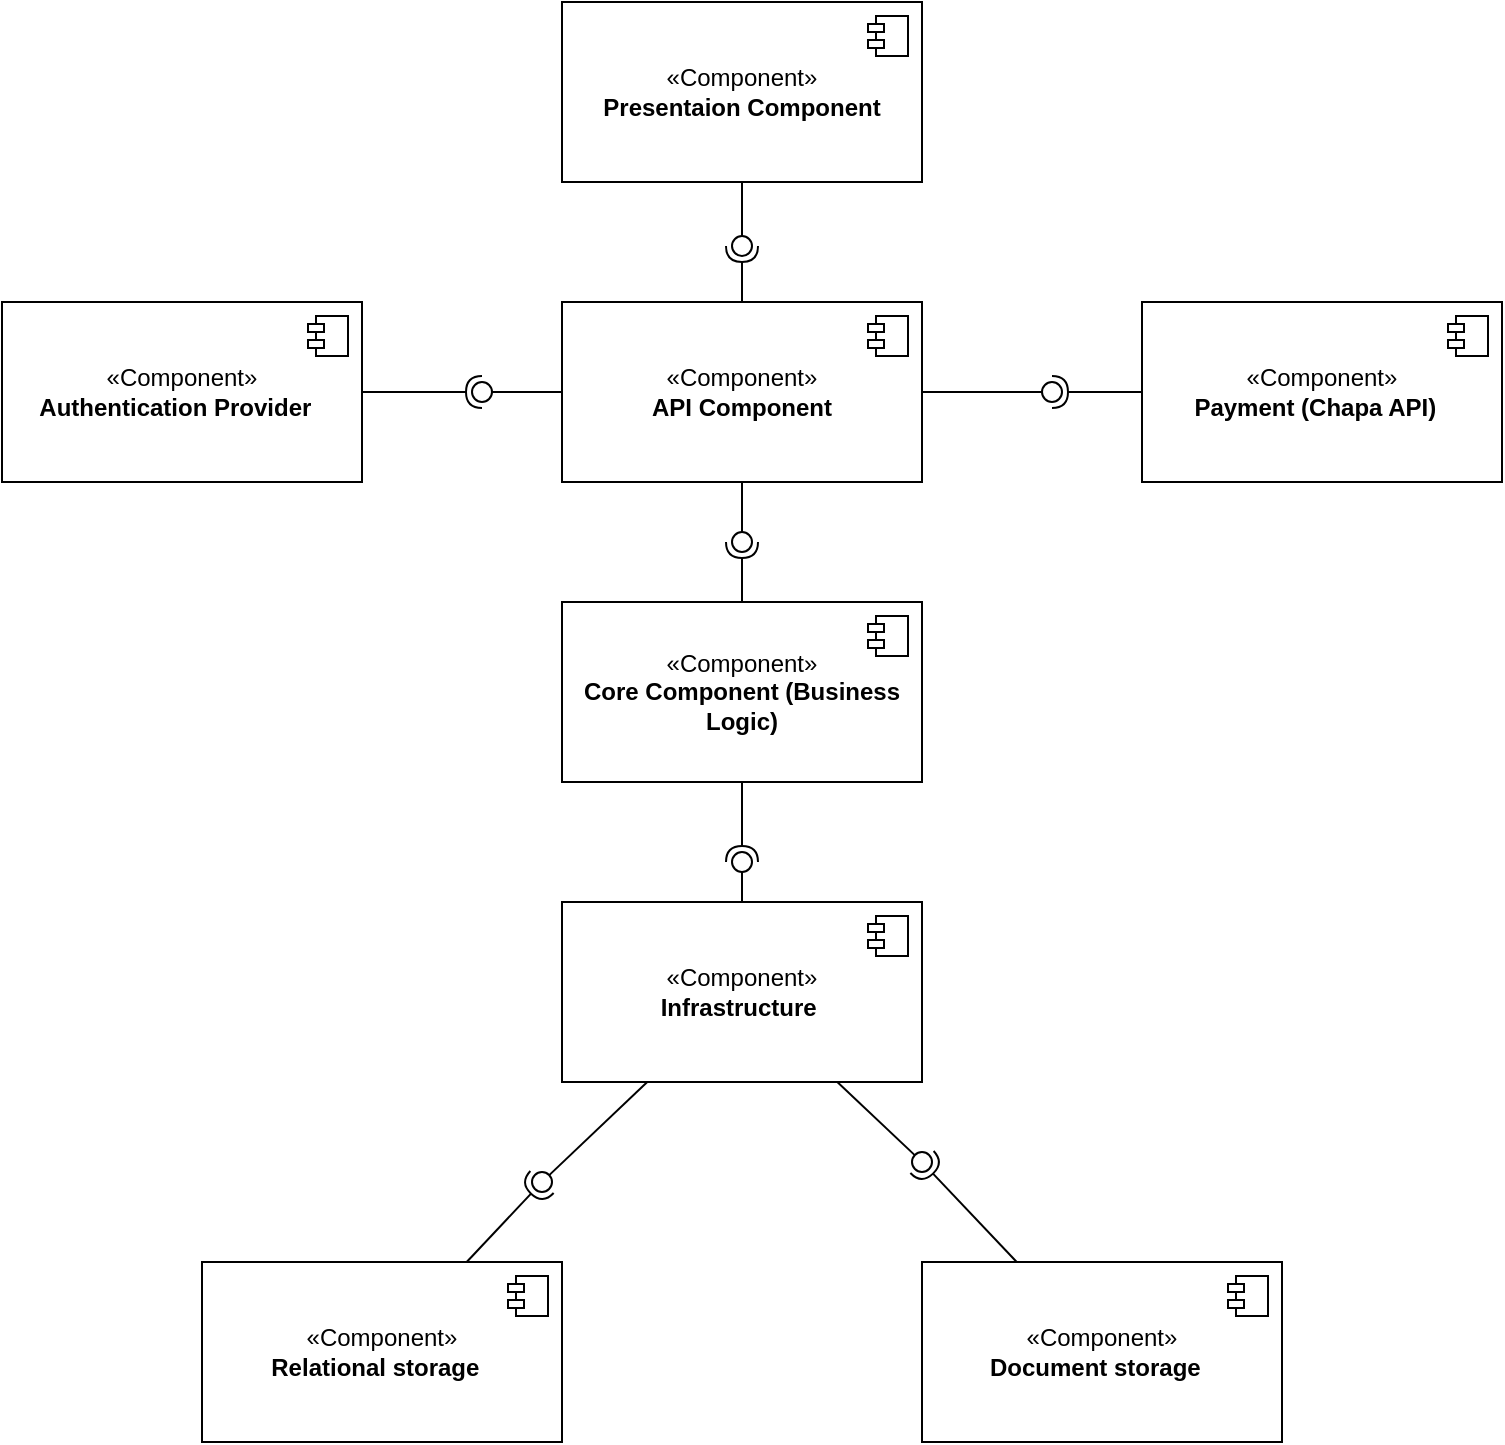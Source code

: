 <mxfile version="26.0.7">
  <diagram name="Page-1" id="UloDCEB3wjo_zTowvmaE">
    <mxGraphModel dx="1434" dy="956" grid="1" gridSize="10" guides="1" tooltips="1" connect="1" arrows="1" fold="1" page="1" pageScale="1" pageWidth="850" pageHeight="1100" math="0" shadow="0">
      <root>
        <mxCell id="0" />
        <mxCell id="1" parent="0" />
        <mxCell id="J7hpU79LbpYoY3PpZGrj-1" value="«Component»&lt;br&gt;&lt;b&gt;Presentaion Component&lt;/b&gt;" style="html=1;dropTarget=0;whiteSpace=wrap;" vertex="1" parent="1">
          <mxGeometry x="330" y="211" width="180" height="90" as="geometry" />
        </mxCell>
        <mxCell id="J7hpU79LbpYoY3PpZGrj-2" value="" style="shape=module;jettyWidth=8;jettyHeight=4;" vertex="1" parent="J7hpU79LbpYoY3PpZGrj-1">
          <mxGeometry x="1" width="20" height="20" relative="1" as="geometry">
            <mxPoint x="-27" y="7" as="offset" />
          </mxGeometry>
        </mxCell>
        <mxCell id="J7hpU79LbpYoY3PpZGrj-6" value="«Component»&lt;br&gt;&lt;b&gt;API&amp;nbsp;&lt;/b&gt;&lt;b style=&quot;background-color: transparent; color: light-dark(rgb(0, 0, 0), rgb(255, 255, 255));&quot;&gt;Component&lt;/b&gt;" style="html=1;dropTarget=0;whiteSpace=wrap;" vertex="1" parent="1">
          <mxGeometry x="330" y="361" width="180" height="90" as="geometry" />
        </mxCell>
        <mxCell id="J7hpU79LbpYoY3PpZGrj-7" value="" style="shape=module;jettyWidth=8;jettyHeight=4;" vertex="1" parent="J7hpU79LbpYoY3PpZGrj-6">
          <mxGeometry x="1" width="20" height="20" relative="1" as="geometry">
            <mxPoint x="-27" y="7" as="offset" />
          </mxGeometry>
        </mxCell>
        <mxCell id="J7hpU79LbpYoY3PpZGrj-8" value="«Component»&lt;br&gt;&lt;b&gt;Core Component (Business Logic)&lt;/b&gt;" style="html=1;dropTarget=0;whiteSpace=wrap;" vertex="1" parent="1">
          <mxGeometry x="330" y="511" width="180" height="90" as="geometry" />
        </mxCell>
        <mxCell id="J7hpU79LbpYoY3PpZGrj-9" value="" style="shape=module;jettyWidth=8;jettyHeight=4;" vertex="1" parent="J7hpU79LbpYoY3PpZGrj-8">
          <mxGeometry x="1" width="20" height="20" relative="1" as="geometry">
            <mxPoint x="-27" y="7" as="offset" />
          </mxGeometry>
        </mxCell>
        <mxCell id="J7hpU79LbpYoY3PpZGrj-18" value="«Component»&lt;br&gt;&lt;b&gt;Infrastructure&amp;nbsp;&lt;/b&gt;" style="html=1;dropTarget=0;whiteSpace=wrap;" vertex="1" parent="1">
          <mxGeometry x="330" y="661" width="180" height="90" as="geometry" />
        </mxCell>
        <mxCell id="J7hpU79LbpYoY3PpZGrj-19" value="" style="shape=module;jettyWidth=8;jettyHeight=4;" vertex="1" parent="J7hpU79LbpYoY3PpZGrj-18">
          <mxGeometry x="1" width="20" height="20" relative="1" as="geometry">
            <mxPoint x="-27" y="7" as="offset" />
          </mxGeometry>
        </mxCell>
        <mxCell id="J7hpU79LbpYoY3PpZGrj-20" value="«Component»&lt;br&gt;&lt;b&gt;Relational storage&amp;nbsp;&amp;nbsp;&lt;/b&gt;" style="html=1;dropTarget=0;whiteSpace=wrap;" vertex="1" parent="1">
          <mxGeometry x="150" y="841" width="180" height="90" as="geometry" />
        </mxCell>
        <mxCell id="J7hpU79LbpYoY3PpZGrj-21" value="" style="shape=module;jettyWidth=8;jettyHeight=4;" vertex="1" parent="J7hpU79LbpYoY3PpZGrj-20">
          <mxGeometry x="1" width="20" height="20" relative="1" as="geometry">
            <mxPoint x="-27" y="7" as="offset" />
          </mxGeometry>
        </mxCell>
        <mxCell id="J7hpU79LbpYoY3PpZGrj-22" value="«Component»&lt;br&gt;&lt;b&gt;Document storage&amp;nbsp;&amp;nbsp;&lt;/b&gt;" style="html=1;dropTarget=0;whiteSpace=wrap;" vertex="1" parent="1">
          <mxGeometry x="510" y="841" width="180" height="90" as="geometry" />
        </mxCell>
        <mxCell id="J7hpU79LbpYoY3PpZGrj-23" value="" style="shape=module;jettyWidth=8;jettyHeight=4;" vertex="1" parent="J7hpU79LbpYoY3PpZGrj-22">
          <mxGeometry x="1" width="20" height="20" relative="1" as="geometry">
            <mxPoint x="-27" y="7" as="offset" />
          </mxGeometry>
        </mxCell>
        <mxCell id="J7hpU79LbpYoY3PpZGrj-24" value="«Component»&lt;br&gt;&lt;b&gt;Payment (Chapa API)&amp;nbsp;&amp;nbsp;&lt;/b&gt;" style="html=1;dropTarget=0;whiteSpace=wrap;" vertex="1" parent="1">
          <mxGeometry x="620" y="361" width="180" height="90" as="geometry" />
        </mxCell>
        <mxCell id="J7hpU79LbpYoY3PpZGrj-25" value="" style="shape=module;jettyWidth=8;jettyHeight=4;" vertex="1" parent="J7hpU79LbpYoY3PpZGrj-24">
          <mxGeometry x="1" width="20" height="20" relative="1" as="geometry">
            <mxPoint x="-27" y="7" as="offset" />
          </mxGeometry>
        </mxCell>
        <mxCell id="J7hpU79LbpYoY3PpZGrj-26" value="«Component»&lt;br&gt;&lt;b&gt;Authentication Provider&lt;/b&gt;&lt;b style=&quot;background-color: transparent; color: light-dark(rgb(0, 0, 0), rgb(255, 255, 255));&quot;&gt;&amp;nbsp;&amp;nbsp;&lt;/b&gt;" style="html=1;dropTarget=0;whiteSpace=wrap;" vertex="1" parent="1">
          <mxGeometry x="50" y="361" width="180" height="90" as="geometry" />
        </mxCell>
        <mxCell id="J7hpU79LbpYoY3PpZGrj-27" value="" style="shape=module;jettyWidth=8;jettyHeight=4;" vertex="1" parent="J7hpU79LbpYoY3PpZGrj-26">
          <mxGeometry x="1" width="20" height="20" relative="1" as="geometry">
            <mxPoint x="-27" y="7" as="offset" />
          </mxGeometry>
        </mxCell>
        <mxCell id="J7hpU79LbpYoY3PpZGrj-28" value="" style="rounded=0;orthogonalLoop=1;jettySize=auto;html=1;endArrow=halfCircle;endFill=0;endSize=6;strokeWidth=1;sketch=0;" edge="1" target="J7hpU79LbpYoY3PpZGrj-30" parent="1" source="J7hpU79LbpYoY3PpZGrj-6">
          <mxGeometry relative="1" as="geometry">
            <mxPoint x="440" y="334" as="sourcePoint" />
          </mxGeometry>
        </mxCell>
        <mxCell id="J7hpU79LbpYoY3PpZGrj-29" value="" style="rounded=0;orthogonalLoop=1;jettySize=auto;html=1;endArrow=oval;endFill=0;sketch=0;sourcePerimeterSpacing=0;targetPerimeterSpacing=0;endSize=10;" edge="1" target="J7hpU79LbpYoY3PpZGrj-30" parent="1" source="J7hpU79LbpYoY3PpZGrj-1">
          <mxGeometry relative="1" as="geometry">
            <mxPoint x="400" y="334" as="sourcePoint" />
          </mxGeometry>
        </mxCell>
        <mxCell id="J7hpU79LbpYoY3PpZGrj-30" value="" style="ellipse;whiteSpace=wrap;html=1;align=center;aspect=fixed;fillColor=none;strokeColor=none;resizable=0;perimeter=centerPerimeter;rotatable=0;allowArrows=0;points=[];outlineConnect=1;flipV=1;" vertex="1" parent="1">
          <mxGeometry x="415" y="328" width="10" height="10" as="geometry" />
        </mxCell>
        <mxCell id="J7hpU79LbpYoY3PpZGrj-42" value="" style="rounded=0;orthogonalLoop=1;jettySize=auto;html=1;endArrow=halfCircle;endFill=0;endSize=6;strokeWidth=1;sketch=0;" edge="1" parent="1" source="J7hpU79LbpYoY3PpZGrj-26">
          <mxGeometry relative="1" as="geometry">
            <mxPoint x="295" y="396" as="sourcePoint" />
            <mxPoint x="290" y="406" as="targetPoint" />
          </mxGeometry>
        </mxCell>
        <mxCell id="J7hpU79LbpYoY3PpZGrj-43" value="" style="rounded=0;orthogonalLoop=1;jettySize=auto;html=1;endArrow=oval;endFill=0;sketch=0;sourcePerimeterSpacing=0;targetPerimeterSpacing=0;endSize=10;" edge="1" parent="1" source="J7hpU79LbpYoY3PpZGrj-6">
          <mxGeometry relative="1" as="geometry">
            <mxPoint x="275" y="421" as="sourcePoint" />
            <mxPoint x="290" y="406" as="targetPoint" />
          </mxGeometry>
        </mxCell>
        <mxCell id="J7hpU79LbpYoY3PpZGrj-44" value="" style="ellipse;whiteSpace=wrap;html=1;align=center;aspect=fixed;fillColor=none;strokeColor=none;resizable=0;perimeter=centerPerimeter;rotatable=0;allowArrows=0;points=[];outlineConnect=1;" vertex="1" parent="1">
          <mxGeometry x="270" y="391" width="10" height="10" as="geometry" />
        </mxCell>
        <mxCell id="J7hpU79LbpYoY3PpZGrj-45" value="" style="rounded=0;orthogonalLoop=1;jettySize=auto;html=1;endArrow=halfCircle;endFill=0;endSize=6;strokeWidth=1;sketch=0;" edge="1" parent="1" target="J7hpU79LbpYoY3PpZGrj-47" source="J7hpU79LbpYoY3PpZGrj-24">
          <mxGeometry relative="1" as="geometry">
            <mxPoint x="595" y="406" as="sourcePoint" />
          </mxGeometry>
        </mxCell>
        <mxCell id="J7hpU79LbpYoY3PpZGrj-46" value="" style="rounded=0;orthogonalLoop=1;jettySize=auto;html=1;endArrow=oval;endFill=0;sketch=0;sourcePerimeterSpacing=0;targetPerimeterSpacing=0;endSize=10;" edge="1" parent="1" target="J7hpU79LbpYoY3PpZGrj-47" source="J7hpU79LbpYoY3PpZGrj-6">
          <mxGeometry relative="1" as="geometry">
            <mxPoint x="555" y="406" as="sourcePoint" />
          </mxGeometry>
        </mxCell>
        <mxCell id="J7hpU79LbpYoY3PpZGrj-47" value="" style="ellipse;whiteSpace=wrap;html=1;align=center;aspect=fixed;fillColor=none;strokeColor=none;resizable=0;perimeter=centerPerimeter;rotatable=0;allowArrows=0;points=[];outlineConnect=1;" vertex="1" parent="1">
          <mxGeometry x="570" y="401" width="10" height="10" as="geometry" />
        </mxCell>
        <mxCell id="J7hpU79LbpYoY3PpZGrj-48" value="" style="rounded=0;orthogonalLoop=1;jettySize=auto;html=1;endArrow=halfCircle;endFill=0;endSize=6;strokeWidth=1;sketch=0;" edge="1" parent="1" source="J7hpU79LbpYoY3PpZGrj-8">
          <mxGeometry relative="1" as="geometry">
            <mxPoint x="440" y="531" as="sourcePoint" />
            <mxPoint x="420" y="481" as="targetPoint" />
          </mxGeometry>
        </mxCell>
        <mxCell id="J7hpU79LbpYoY3PpZGrj-49" value="" style="rounded=0;orthogonalLoop=1;jettySize=auto;html=1;endArrow=oval;endFill=0;sketch=0;sourcePerimeterSpacing=0;targetPerimeterSpacing=0;endSize=10;" edge="1" parent="1" source="J7hpU79LbpYoY3PpZGrj-6">
          <mxGeometry relative="1" as="geometry">
            <mxPoint x="440" y="471" as="sourcePoint" />
            <mxPoint x="420" y="481" as="targetPoint" />
          </mxGeometry>
        </mxCell>
        <mxCell id="J7hpU79LbpYoY3PpZGrj-56" value="" style="rounded=0;orthogonalLoop=1;jettySize=auto;html=1;endArrow=halfCircle;endFill=0;endSize=6;strokeWidth=1;sketch=0;" edge="1" parent="1" source="J7hpU79LbpYoY3PpZGrj-8">
          <mxGeometry relative="1" as="geometry">
            <mxPoint x="470" y="621" as="sourcePoint" />
            <mxPoint x="420" y="641" as="targetPoint" />
          </mxGeometry>
        </mxCell>
        <mxCell id="J7hpU79LbpYoY3PpZGrj-58" value="" style="rounded=0;orthogonalLoop=1;jettySize=auto;html=1;endArrow=oval;endFill=0;sketch=0;sourcePerimeterSpacing=0;targetPerimeterSpacing=0;endSize=10;" edge="1" parent="1" source="J7hpU79LbpYoY3PpZGrj-18">
          <mxGeometry relative="1" as="geometry">
            <mxPoint x="370" y="631" as="sourcePoint" />
            <mxPoint x="420" y="641" as="targetPoint" />
          </mxGeometry>
        </mxCell>
        <mxCell id="J7hpU79LbpYoY3PpZGrj-59" value="" style="rounded=0;orthogonalLoop=1;jettySize=auto;html=1;endArrow=halfCircle;endFill=0;endSize=6;strokeWidth=1;sketch=0;" edge="1" parent="1" source="J7hpU79LbpYoY3PpZGrj-20">
          <mxGeometry relative="1" as="geometry">
            <mxPoint x="250" y="791" as="sourcePoint" />
            <mxPoint x="320" y="801" as="targetPoint" />
          </mxGeometry>
        </mxCell>
        <mxCell id="J7hpU79LbpYoY3PpZGrj-60" value="" style="rounded=0;orthogonalLoop=1;jettySize=auto;html=1;endArrow=oval;endFill=0;sketch=0;sourcePerimeterSpacing=0;targetPerimeterSpacing=0;endSize=10;" edge="1" parent="1" source="J7hpU79LbpYoY3PpZGrj-18">
          <mxGeometry relative="1" as="geometry">
            <mxPoint x="370" y="801" as="sourcePoint" />
            <mxPoint x="320" y="801" as="targetPoint" />
          </mxGeometry>
        </mxCell>
        <mxCell id="J7hpU79LbpYoY3PpZGrj-61" value="" style="rounded=0;orthogonalLoop=1;jettySize=auto;html=1;endArrow=oval;endFill=0;sketch=0;sourcePerimeterSpacing=0;targetPerimeterSpacing=0;endSize=10;" edge="1" parent="1" source="J7hpU79LbpYoY3PpZGrj-18">
          <mxGeometry relative="1" as="geometry">
            <mxPoint x="450" y="781" as="sourcePoint" />
            <mxPoint x="510" y="791" as="targetPoint" />
          </mxGeometry>
        </mxCell>
        <mxCell id="J7hpU79LbpYoY3PpZGrj-62" value="" style="rounded=0;orthogonalLoop=1;jettySize=auto;html=1;endArrow=halfCircle;endFill=0;endSize=6;strokeWidth=1;sketch=0;" edge="1" parent="1" source="J7hpU79LbpYoY3PpZGrj-22">
          <mxGeometry relative="1" as="geometry">
            <mxPoint x="298" y="851" as="sourcePoint" />
            <mxPoint x="510" y="791" as="targetPoint" />
          </mxGeometry>
        </mxCell>
      </root>
    </mxGraphModel>
  </diagram>
</mxfile>
